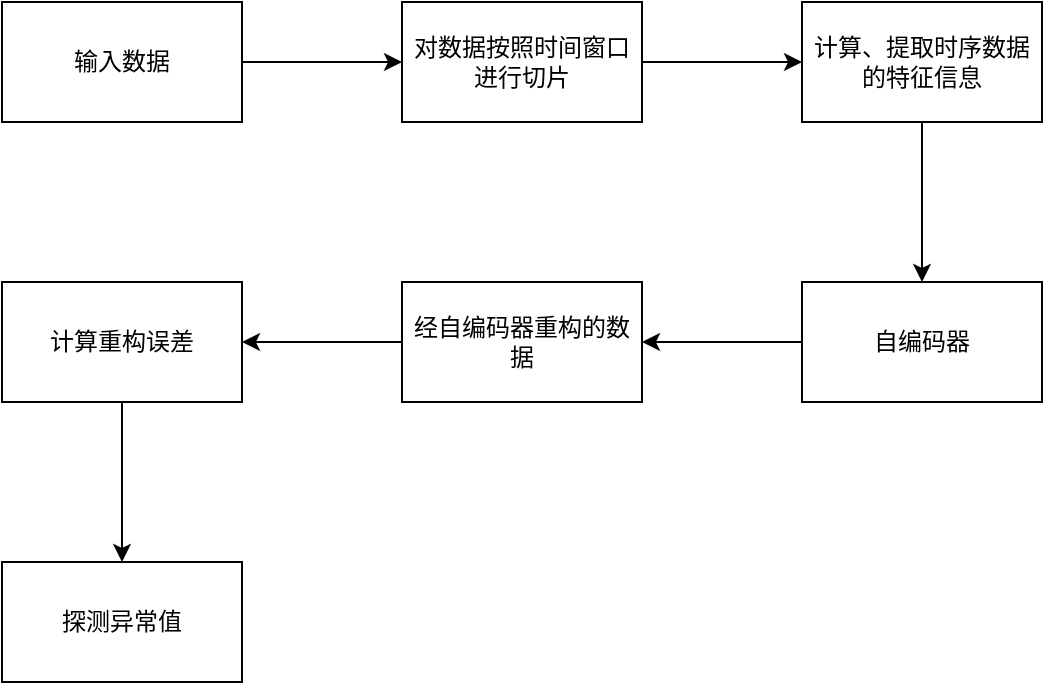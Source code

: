 <mxfile version="13.7.9" type="device"><diagram id="2Dx5P7VuTUSxGftF5VM_" name="第 1 页"><mxGraphModel dx="1089" dy="759" grid="1" gridSize="10" guides="1" tooltips="1" connect="1" arrows="1" fold="1" page="1" pageScale="1" pageWidth="827" pageHeight="1169" math="0" shadow="0"><root><mxCell id="0"/><mxCell id="1" parent="0"/><mxCell id="KfLICZBwl8lcQnqZCZta-3" value="" style="edgeStyle=orthogonalEdgeStyle;rounded=0;orthogonalLoop=1;jettySize=auto;html=1;" edge="1" parent="1" source="KfLICZBwl8lcQnqZCZta-1" target="KfLICZBwl8lcQnqZCZta-2"><mxGeometry relative="1" as="geometry"/></mxCell><mxCell id="KfLICZBwl8lcQnqZCZta-1" value="输入数据" style="rounded=0;whiteSpace=wrap;html=1;" vertex="1" parent="1"><mxGeometry x="160" y="80" width="120" height="60" as="geometry"/></mxCell><mxCell id="KfLICZBwl8lcQnqZCZta-5" value="" style="edgeStyle=orthogonalEdgeStyle;rounded=0;orthogonalLoop=1;jettySize=auto;html=1;" edge="1" parent="1" source="KfLICZBwl8lcQnqZCZta-2" target="KfLICZBwl8lcQnqZCZta-4"><mxGeometry relative="1" as="geometry"/></mxCell><mxCell id="KfLICZBwl8lcQnqZCZta-2" value="对数据按照时间窗口进行切片" style="rounded=0;whiteSpace=wrap;html=1;" vertex="1" parent="1"><mxGeometry x="360" y="80" width="120" height="60" as="geometry"/></mxCell><mxCell id="KfLICZBwl8lcQnqZCZta-7" value="" style="edgeStyle=orthogonalEdgeStyle;rounded=0;orthogonalLoop=1;jettySize=auto;html=1;" edge="1" parent="1" source="KfLICZBwl8lcQnqZCZta-4" target="KfLICZBwl8lcQnqZCZta-6"><mxGeometry relative="1" as="geometry"/></mxCell><mxCell id="KfLICZBwl8lcQnqZCZta-4" value="计算、提取时序数据的特征信息" style="rounded=0;whiteSpace=wrap;html=1;" vertex="1" parent="1"><mxGeometry x="560" y="80" width="120" height="60" as="geometry"/></mxCell><mxCell id="KfLICZBwl8lcQnqZCZta-9" value="" style="edgeStyle=orthogonalEdgeStyle;rounded=0;orthogonalLoop=1;jettySize=auto;html=1;" edge="1" parent="1" source="KfLICZBwl8lcQnqZCZta-6" target="KfLICZBwl8lcQnqZCZta-8"><mxGeometry relative="1" as="geometry"/></mxCell><mxCell id="KfLICZBwl8lcQnqZCZta-6" value="自编码器" style="rounded=0;whiteSpace=wrap;html=1;" vertex="1" parent="1"><mxGeometry x="560" y="220" width="120" height="60" as="geometry"/></mxCell><mxCell id="KfLICZBwl8lcQnqZCZta-11" value="" style="edgeStyle=orthogonalEdgeStyle;rounded=0;orthogonalLoop=1;jettySize=auto;html=1;" edge="1" parent="1" source="KfLICZBwl8lcQnqZCZta-8" target="KfLICZBwl8lcQnqZCZta-10"><mxGeometry relative="1" as="geometry"/></mxCell><mxCell id="KfLICZBwl8lcQnqZCZta-8" value="经自编码器重构的数据" style="rounded=0;whiteSpace=wrap;html=1;" vertex="1" parent="1"><mxGeometry x="360" y="220" width="120" height="60" as="geometry"/></mxCell><mxCell id="KfLICZBwl8lcQnqZCZta-13" value="" style="edgeStyle=orthogonalEdgeStyle;rounded=0;orthogonalLoop=1;jettySize=auto;html=1;" edge="1" parent="1" source="KfLICZBwl8lcQnqZCZta-10" target="KfLICZBwl8lcQnqZCZta-12"><mxGeometry relative="1" as="geometry"/></mxCell><mxCell id="KfLICZBwl8lcQnqZCZta-10" value="计算重构误差" style="rounded=0;whiteSpace=wrap;html=1;" vertex="1" parent="1"><mxGeometry x="160" y="220" width="120" height="60" as="geometry"/></mxCell><mxCell id="KfLICZBwl8lcQnqZCZta-12" value="探测异常值" style="rounded=0;whiteSpace=wrap;html=1;" vertex="1" parent="1"><mxGeometry x="160" y="360" width="120" height="60" as="geometry"/></mxCell></root></mxGraphModel></diagram></mxfile>